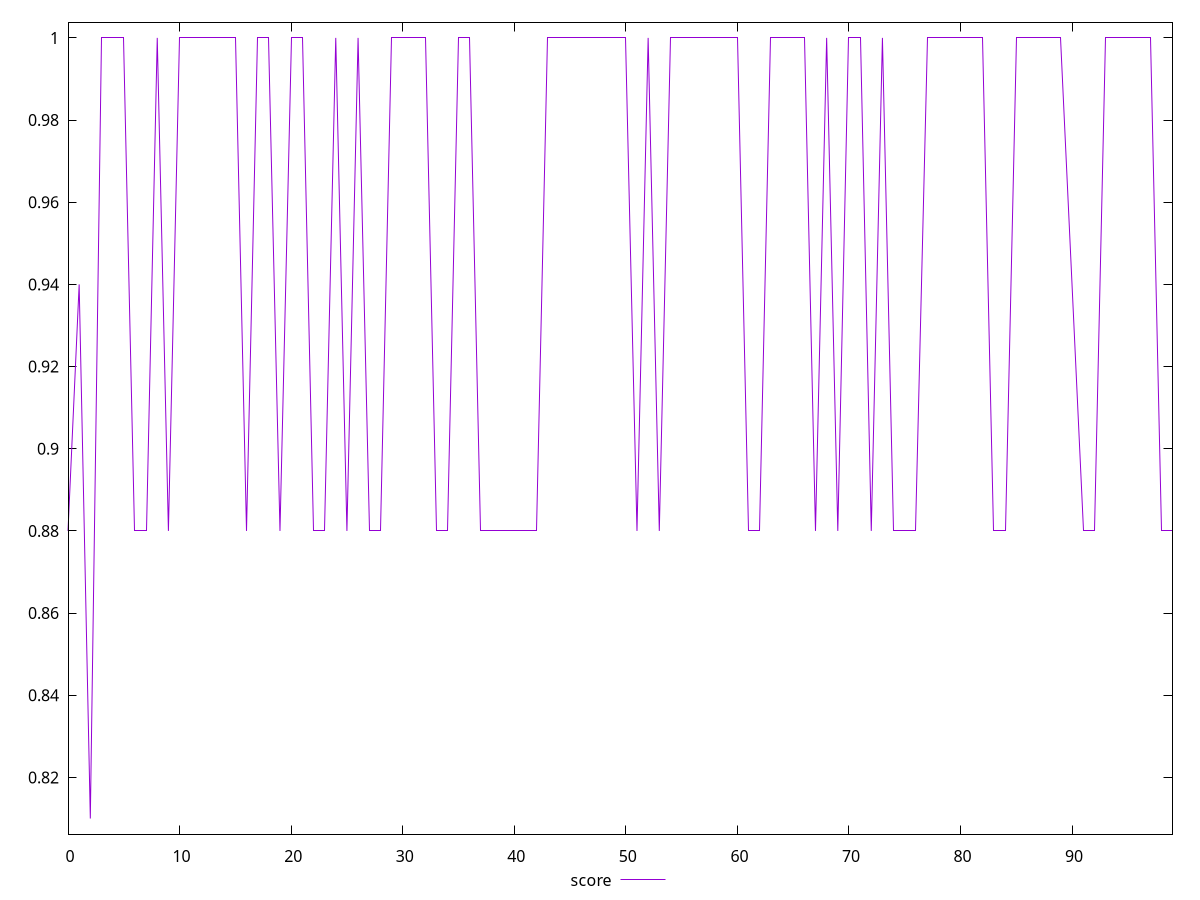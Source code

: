reset

$score <<EOF
0 0.88
1 0.94
2 0.81
3 1
4 1
5 1
6 0.88
7 0.88
8 1
9 0.88
10 1
11 1
12 1
13 1
14 1
15 1
16 0.88
17 1
18 1
19 0.88
20 1
21 1
22 0.88
23 0.88
24 1
25 0.88
26 1
27 0.88
28 0.88
29 1
30 1
31 1
32 1
33 0.88
34 0.88
35 1
36 1
37 0.88
38 0.88
39 0.88
40 0.88
41 0.88
42 0.88
43 1
44 1
45 1
46 1
47 1
48 1
49 1
50 1
51 0.88
52 1
53 0.88
54 1
55 1
56 1
57 1
58 1
59 1
60 1
61 0.88
62 0.88
63 1
64 1
65 1
66 1
67 0.88
68 1
69 0.88
70 1
71 1
72 0.88
73 1
74 0.88
75 0.88
76 0.88
77 1
78 1
79 1
80 1
81 1
82 1
83 0.88
84 0.88
85 1
86 1
87 1
88 1
89 1
91 0.88
92 0.88
93 1
94 1
95 1
96 1
97 1
98 0.88
99 0.88
EOF

set key outside below
set xrange [0:99]
set yrange [0.8062:1.0038]
set trange [0.8062:1.0038]
set terminal svg size 640, 500 enhanced background rgb 'white'
set output "report/report_00029_2021-02-24T13-36-40.390Z/unminified-javascript/samples/card/score/values.svg"

plot $score title "score" with line

reset
